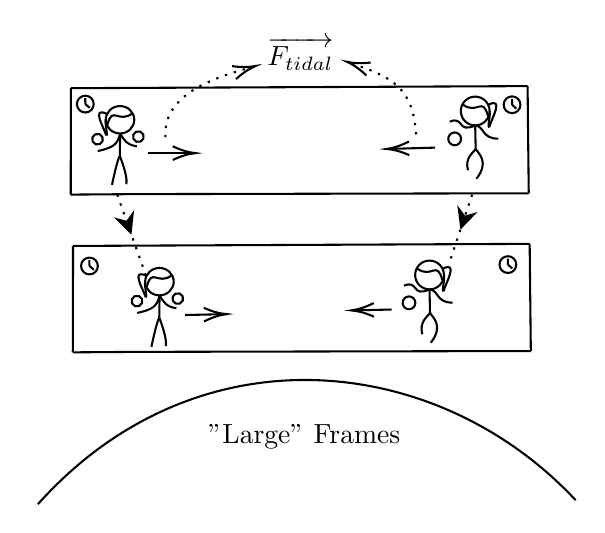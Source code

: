 

\tikzset{every picture/.style={line width=0.75pt}} %set default line width to 0.75pt        

\begin{tikzpicture}[x=0.75pt,y=0.75pt,yscale=-1,xscale=1]
%uncomment if require: \path (0,265.833); %set diagram left start at 0, and has height of 265.833

%Straight Lines [id:da3936536405813371] 
\draw    (50.9,83.42) -- (241.06,83.02) ;
%Shape: Ellipse [id:dp6117202604205854] 
\draw   (51.01,47.54) .. controls (50.98,43.89) and (47.88,40.96) .. (44.08,40.99) .. controls (40.28,41.02) and (37.23,44) .. (37.25,47.64) .. controls (37.28,51.29) and (40.38,54.22) .. (44.18,54.19) .. controls (47.98,54.17) and (51.04,51.19) .. (51.01,47.54) -- cycle ;
%Straight Lines [id:da6562343089049876] 
\draw    (44.18,54.19) -- (44.05,64.93) ;
%Curve Lines [id:da9830739203860923] 
\draw    (44.05,64.93) .. controls (44.49,66.28) and (47.99,74.92) .. (47.16,78.64) ;
%Curve Lines [id:da17343276003245323] 
\draw    (44.05,64.93) .. controls (42.77,67.12) and (40.7,76.9) .. (40.28,78.97) ;
%Curve Lines [id:da6255636773570812] 
\draw    (44.18,54.19) .. controls (43.01,59.85) and (40.44,61.03) .. (33.42,62.69) ;
%Curve Lines [id:da5347892067608344] 
\draw    (44.18,54.19) .. controls (45.92,57.19) and (47.34,59.68) .. (52.29,60.41) ;
%Curve Lines [id:da7879356003635634] 
\draw    (50.02,44.57) .. controls (43.18,49.57) and (40.53,40.51) .. (38.02,50.03) ;
%Curve Lines [id:da15250818727362225] 
\draw    (37.88,44.79) .. controls (30.11,41.13) and (36.2,50.99) .. (37.52,55.11) ;
%Curve Lines [id:da9108862912167717] 
\draw    (37.52,55.11) .. controls (38.38,55.1) and (36.73,49.01) .. (37.25,47.64) ;
%Straight Lines [id:da24956988027952098] 
\draw    (50.9,83.42) -- (20.38,83.65) ;
%Straight Lines [id:da3222680899917547] 
\draw    (29.71,43.01) ;
%Shape: Circle [id:dp04536691358373557] 
\draw   (50.52,54.83) .. controls (51.02,53.48) and (52.52,52.8) .. (53.87,53.3) .. controls (55.22,53.8) and (55.9,55.3) .. (55.4,56.65) .. controls (54.9,58) and (53.4,58.68) .. (52.05,58.18) .. controls (50.7,57.68) and (50.02,56.18) .. (50.52,54.83) -- cycle ;
%Shape: Circle [id:dp29807368298339765] 
\draw   (30.86,56.06) .. controls (31.36,54.71) and (32.86,54.02) .. (34.21,54.52) .. controls (35.56,55.02) and (36.24,56.52) .. (35.74,57.87) .. controls (35.24,59.22) and (33.74,59.91) .. (32.39,59.41) .. controls (31.04,58.91) and (30.36,57.41) .. (30.86,56.06) -- cycle ;
%Straight Lines [id:da29749458866459966] 
\draw    (51.9,159.42) -- (242.06,159.02) ;
%Shape: Ellipse [id:dp455388826845764] 
\draw   (70.01,125.54) .. controls (69.98,121.89) and (66.88,118.96) .. (63.08,118.99) .. controls (59.28,119.02) and (56.23,122) .. (56.25,125.64) .. controls (56.28,129.29) and (59.38,132.22) .. (63.18,132.19) .. controls (66.98,132.17) and (70.04,129.19) .. (70.01,125.54) -- cycle ;
%Straight Lines [id:da9617748030178004] 
\draw    (63.18,132.19) -- (63.05,142.93) ;
%Curve Lines [id:da4969686258620507] 
\draw    (63.05,142.93) .. controls (63.49,144.28) and (66.99,152.92) .. (66.16,156.64) ;
%Curve Lines [id:da4930273253572115] 
\draw    (63.05,142.93) .. controls (61.77,145.12) and (59.7,154.9) .. (59.28,156.97) ;
%Curve Lines [id:da6599056660769189] 
\draw    (63.18,132.19) .. controls (62.01,137.85) and (59.44,139.03) .. (52.42,140.69) ;
%Curve Lines [id:da7424581047713865] 
\draw    (63.18,132.19) .. controls (64.92,135.19) and (66.34,137.68) .. (71.29,138.41) ;
%Curve Lines [id:da34010651797708946] 
\draw    (69.02,122.57) .. controls (62.18,127.57) and (59.53,118.51) .. (57.02,128.03) ;
%Curve Lines [id:da6171553679688699] 
\draw    (56.88,122.79) .. controls (49.11,119.13) and (55.2,128.99) .. (56.52,133.11) ;
%Curve Lines [id:da11122153260972256] 
\draw    (56.52,133.11) .. controls (57.38,133.1) and (55.73,127.01) .. (56.25,125.64) ;
%Straight Lines [id:da5138520011958683] 
\draw    (51.9,159.42) -- (21.38,159.65) ;
%Shape: Ellipse [id:dp862834246392985] 
\draw   (25.37,118.07) .. controls (25.36,115.84) and (27.15,114.02) .. (29.39,114) .. controls (31.62,113.98) and (33.44,115.78) .. (33.46,118.01) .. controls (33.48,120.25) and (31.68,122.07) .. (29.45,122.09) .. controls (27.21,122.1) and (25.39,120.31) .. (25.37,118.07) -- cycle ;
%Straight Lines [id:da1087243877046371] 
\draw    (29.37,115.18) -- (29.42,118.04) ;
%Straight Lines [id:da20595144646120245] 
\draw    (29.71,119.01) ;
%Straight Lines [id:da668431939764871] 
\draw    (29.42,118.04) -- (31.55,119.88) ;
%Shape: Ellipse [id:dp6451717887809236] 
\draw   (226.97,117.35) .. controls (226.98,115.12) and (228.8,113.32) .. (231.04,113.33) .. controls (233.27,113.34) and (235.07,115.16) .. (235.06,117.39) .. controls (235.05,119.62) and (233.23,121.42) .. (231,121.41) .. controls (228.76,121.4) and (226.96,119.58) .. (226.97,117.35) -- cycle ;
%Straight Lines [id:da24150779279592993] 
\draw    (231.01,114.51) -- (231.02,117.37) ;
%Straight Lines [id:da3255035633609533] 
\draw    (231.3,118.34) ;
%Straight Lines [id:da08092862097109554] 
\draw    (231.02,117.37) -- (233.12,119.23) ;
%Shape: Circle [id:dp9130823232052292] 
\draw   (69.52,132.83) .. controls (70.02,131.48) and (71.52,130.8) .. (72.87,131.3) .. controls (74.22,131.8) and (74.9,133.3) .. (74.4,134.65) .. controls (73.9,136) and (72.4,136.68) .. (71.05,136.18) .. controls (69.7,135.68) and (69.02,134.18) .. (69.52,132.83) -- cycle ;
%Shape: Circle [id:dp7825582589848119] 
\draw   (49.86,134.06) .. controls (50.36,132.71) and (51.86,132.02) .. (53.21,132.52) .. controls (54.56,133.02) and (55.24,134.52) .. (54.74,135.87) .. controls (54.24,137.22) and (52.74,137.91) .. (51.39,137.41) .. controls (50.04,136.91) and (49.36,135.41) .. (49.86,134.06) -- cycle ;
%Straight Lines [id:da633772367609283] 
\draw    (21.5,108.38) -- (21.38,159.65) ;
%Straight Lines [id:da9151449161777978] 
\draw    (241.5,107.38) -- (242.06,159.02) ;
%Straight Lines [id:da46516484008048087] 
\draw    (21.5,108.38) -- (241.5,107.38) ;
%Straight Lines [id:da14306716582665913] 
\draw    (20.5,32.38) -- (20.38,83.65) ;
%Straight Lines [id:da4848693167596776] 
\draw    (240.5,31.38) -- (241.06,83.02) ;
%Straight Lines [id:da3504260784061701] 
\draw    (20.5,32.38) -- (240.5,31.38) ;
%Straight Lines [id:da365087050150146] 
\draw    (57.5,63.67) -- (78.5,63.67) ;
\draw [shift={(80.5,63.67)}, rotate = 180] [color={rgb, 255:red, 0; green, 0; blue, 0 }  ][line width=0.75]    (10.93,-3.29) .. controls (6.95,-1.4) and (3.31,-0.3) .. (0,0) .. controls (3.31,0.3) and (6.95,1.4) .. (10.93,3.29)   ;
%Straight Lines [id:da8914151592798674] 
\draw    (195.97,61.02) -- (174.5,61.62) ;
\draw [shift={(172.5,61.67)}, rotate = 358.4] [color={rgb, 255:red, 0; green, 0; blue, 0 }  ][line width=0.75]    (10.93,-3.29) .. controls (6.95,-1.4) and (3.31,-0.3) .. (0,0) .. controls (3.31,0.3) and (6.95,1.4) .. (10.93,3.29)   ;
%Curve Lines [id:da9219727063477356] 
\draw  [dash pattern={on 0.84pt off 2.51pt}]  (66,56) .. controls (64.57,33.72) and (93.69,26.33) .. (107.63,22.23) ;
\draw [shift={(109.5,21.67)}, rotate = 522.9] [color={rgb, 255:red, 0; green, 0; blue, 0 }  ][line width=0.75]    (10.93,-3.29) .. controls (6.95,-1.4) and (3.31,-0.3) .. (0,0) .. controls (3.31,0.3) and (6.95,1.4) .. (10.93,3.29)   ;
%Curve Lines [id:da257247962905218] 
\draw  [dash pattern={on 0.84pt off 2.51pt}]  (186.79,54.67) .. controls (185.33,32.04) and (175.14,26.97) .. (155.36,20.3) ;
\draw [shift={(153.5,19.67)}, rotate = 378.43] [color={rgb, 255:red, 0; green, 0; blue, 0 }  ][line width=0.75]    (10.93,-3.29) .. controls (6.95,-1.4) and (3.31,-0.3) .. (0,0) .. controls (3.31,0.3) and (6.95,1.4) .. (10.93,3.29)   ;
%Straight Lines [id:da3431847755403521] 
\draw    (75.5,141.67) -- (93.5,141.28) ;
\draw [shift={(95.5,141.24)}, rotate = 538.77] [color={rgb, 255:red, 0; green, 0; blue, 0 }  ][line width=0.75]    (10.93,-3.29) .. controls (6.95,-1.4) and (3.31,-0.3) .. (0,0) .. controls (3.31,0.3) and (6.95,1.4) .. (10.93,3.29)   ;
%Straight Lines [id:da4495475447893855] 
\draw    (174.97,139.02) -- (157.5,139.4) ;
\draw [shift={(155.5,139.44)}, rotate = 358.74] [color={rgb, 255:red, 0; green, 0; blue, 0 }  ][line width=0.75]    (10.93,-3.29) .. controls (6.95,-1.4) and (3.31,-0.3) .. (0,0) .. controls (3.31,0.3) and (6.95,1.4) .. (10.93,3.29)   ;
%Curve Lines [id:da6898979192467205] 
\draw    (4.59,232.78) .. controls (81.5,146.93) and (197.5,159.93) .. (263.68,230.89) ;
%Straight Lines [id:da7402770604964761] 
\draw  [dash pattern={on 0.84pt off 2.51pt}]  (42.79,83.67) -- (56.5,122.29) ;
\draw [shift={(49.64,102.98)}, rotate = 250.45] [fill={rgb, 255:red, 0; green, 0; blue, 0 }  ][line width=0.08]  [draw opacity=0] (10.72,-5.15) -- (0,0) -- (10.72,5.15) -- (7.12,0) -- cycle    ;
%Straight Lines [id:da058046705419695366] 
\draw  [dash pattern={on 0.84pt off 2.51pt}]  (213.79,83.67) -- (202.5,117.43) ;
\draw [shift={(208.14,100.55)}, rotate = 288.48] [fill={rgb, 255:red, 0; green, 0; blue, 0 }  ][line width=0.08]  [draw opacity=0] (10.72,-5.15) -- (0,0) -- (10.72,5.15) -- (7.12,0) -- cycle    ;
%Shape: Ellipse [id:dp7721732696480537] 
\draw   (23.37,40.07) .. controls (23.36,37.84) and (25.15,36.02) .. (27.39,36) .. controls (29.62,35.98) and (31.44,37.78) .. (31.46,40.01) .. controls (31.48,42.25) and (29.68,44.07) .. (27.45,44.09) .. controls (25.21,44.1) and (23.39,42.31) .. (23.37,40.07) -- cycle ;
%Straight Lines [id:da7666676541129702] 
\draw    (27.37,37.18) -- (27.42,40.04) ;
%Straight Lines [id:da8697399940833042] 
\draw    (27.71,41.01) ;
%Straight Lines [id:da6530180861285495] 
\draw    (27.42,40.04) -- (29.55,41.88) ;
%Shape: Ellipse [id:dp3843854233810764] 
\draw   (208.33,43.38) .. controls (208.33,39.55) and (211.43,36.44) .. (215.26,36.44) .. controls (219.09,36.44) and (222.2,39.55) .. (222.2,43.38) .. controls (222.2,47.21) and (219.09,50.31) .. (215.26,50.31) .. controls (211.43,50.31) and (208.33,47.21) .. (208.33,43.38) -- cycle ;
%Straight Lines [id:da07580742131615215] 
\draw    (215.26,50.31) -- (215.48,61.58) ;
%Curve Lines [id:da5335041254812245] 
\draw    (215.48,61.58) .. controls (215.05,63.01) and (210.01,65.47) .. (211.77,71.91) ;
%Curve Lines [id:da29586670560458783] 
\draw    (215.48,61.58) .. controls (216.78,63.88) and (222.29,67.81) .. (215.86,76) ;
%Curve Lines [id:da5284033140256053] 
\draw    (215.26,50.31) .. controls (219.95,50.85) and (218.2,56.7) .. (226.39,56.7) ;
%Curve Lines [id:da08190630006574473] 
\draw    (215.26,50.31) .. controls (206.51,54.36) and (210.01,45.59) .. (203,48.52) ;
%Curve Lines [id:da27550170813209207] 
\draw    (209.3,40.25) .. controls (216.24,45.45) and (218.84,35.92) .. (221.44,45.89) ;
%Curve Lines [id:da01603357047571019] 
\draw    (221.55,40.38) .. controls (229.35,36.48) and (223.28,46.88) .. (221.98,51.22) ;
%Curve Lines [id:da28554893076236243] 
\draw    (221.98,51.22) .. controls (221.11,51.22) and (222.74,44.81) .. (222.2,43.38) ;
%Straight Lines [id:da1761136178042042] 
\draw    (208.26,37.47) ;
%Shape: Ellipse [id:dp43604538581708163] 
\draw   (202.29,56.8) .. controls (202.29,55.09) and (203.67,53.71) .. (205.37,53.71) .. controls (207.07,53.71) and (208.45,55.09) .. (208.45,56.8) .. controls (208.45,58.5) and (207.07,59.88) .. (205.37,59.88) .. controls (203.67,59.88) and (202.29,58.5) .. (202.29,56.8) -- cycle ;
%Shape: Ellipse [id:dp35545492613912755] 
\draw   (186.33,122.38) .. controls (186.33,118.55) and (189.43,115.44) .. (193.26,115.44) .. controls (197.09,115.44) and (200.2,118.55) .. (200.2,122.38) .. controls (200.2,126.21) and (197.09,129.31) .. (193.26,129.31) .. controls (189.43,129.31) and (186.33,126.21) .. (186.33,122.38) -- cycle ;
%Straight Lines [id:da4866002740618822] 
\draw    (193.26,129.31) -- (193.48,140.58) ;
%Curve Lines [id:da8453301182186346] 
\draw    (193.48,140.58) .. controls (193.05,142.01) and (188.01,144.47) .. (189.77,150.91) ;
%Curve Lines [id:da7611006973919856] 
\draw    (193.48,140.58) .. controls (194.78,142.88) and (200.29,146.81) .. (193.86,155) ;
%Curve Lines [id:da22075469185272323] 
\draw    (193.26,129.31) .. controls (197.95,129.85) and (196.2,135.7) .. (204.39,135.7) ;
%Curve Lines [id:da26974798735996774] 
\draw    (193.26,129.31) .. controls (184.51,133.36) and (188.01,124.59) .. (181,127.52) ;
%Curve Lines [id:da3967048041578918] 
\draw    (187.3,119.25) .. controls (194.24,124.45) and (196.84,114.92) .. (199.44,124.89) ;
%Curve Lines [id:da3389615371242536] 
\draw    (199.55,119.38) .. controls (207.35,115.48) and (201.28,125.88) .. (199.98,130.22) ;
%Curve Lines [id:da42119948221807024] 
\draw    (199.98,130.22) .. controls (199.11,130.22) and (200.74,123.81) .. (200.2,122.38) ;
%Straight Lines [id:da9474302305011642] 
\draw    (186.26,116.47) ;
%Shape: Ellipse [id:dp36913237308597635] 
\draw   (180.29,135.8) .. controls (180.29,134.09) and (181.67,132.71) .. (183.37,132.71) .. controls (185.07,132.71) and (186.45,134.09) .. (186.45,135.8) .. controls (186.45,137.5) and (185.07,138.88) .. (183.37,138.88) .. controls (181.67,138.88) and (180.29,137.5) .. (180.29,135.8) -- cycle ;
%Shape: Ellipse [id:dp7523990030610372] 
\draw   (228.97,40.35) .. controls (228.98,38.12) and (230.8,36.32) .. (233.04,36.33) .. controls (235.27,36.34) and (237.07,38.16) .. (237.06,40.39) .. controls (237.05,42.62) and (235.23,44.42) .. (233,44.41) .. controls (230.76,44.4) and (228.96,42.58) .. (228.97,40.35) -- cycle ;
%Straight Lines [id:da8281949837528022] 
\draw    (233.01,37.51) -- (233.02,40.37) ;
%Straight Lines [id:da982939354712109] 
\draw    (233.3,41.34) ;
%Straight Lines [id:da7517228051248124] 
\draw    (233.02,40.37) -- (235.12,42.23) ;

% Text Node
\draw (131,15.67) node    {$\overrightarrow{F_{tidal}}$};
% Text Node
\draw (133,200.24) node   [align=left] {"Large" Frames};


\end{tikzpicture}